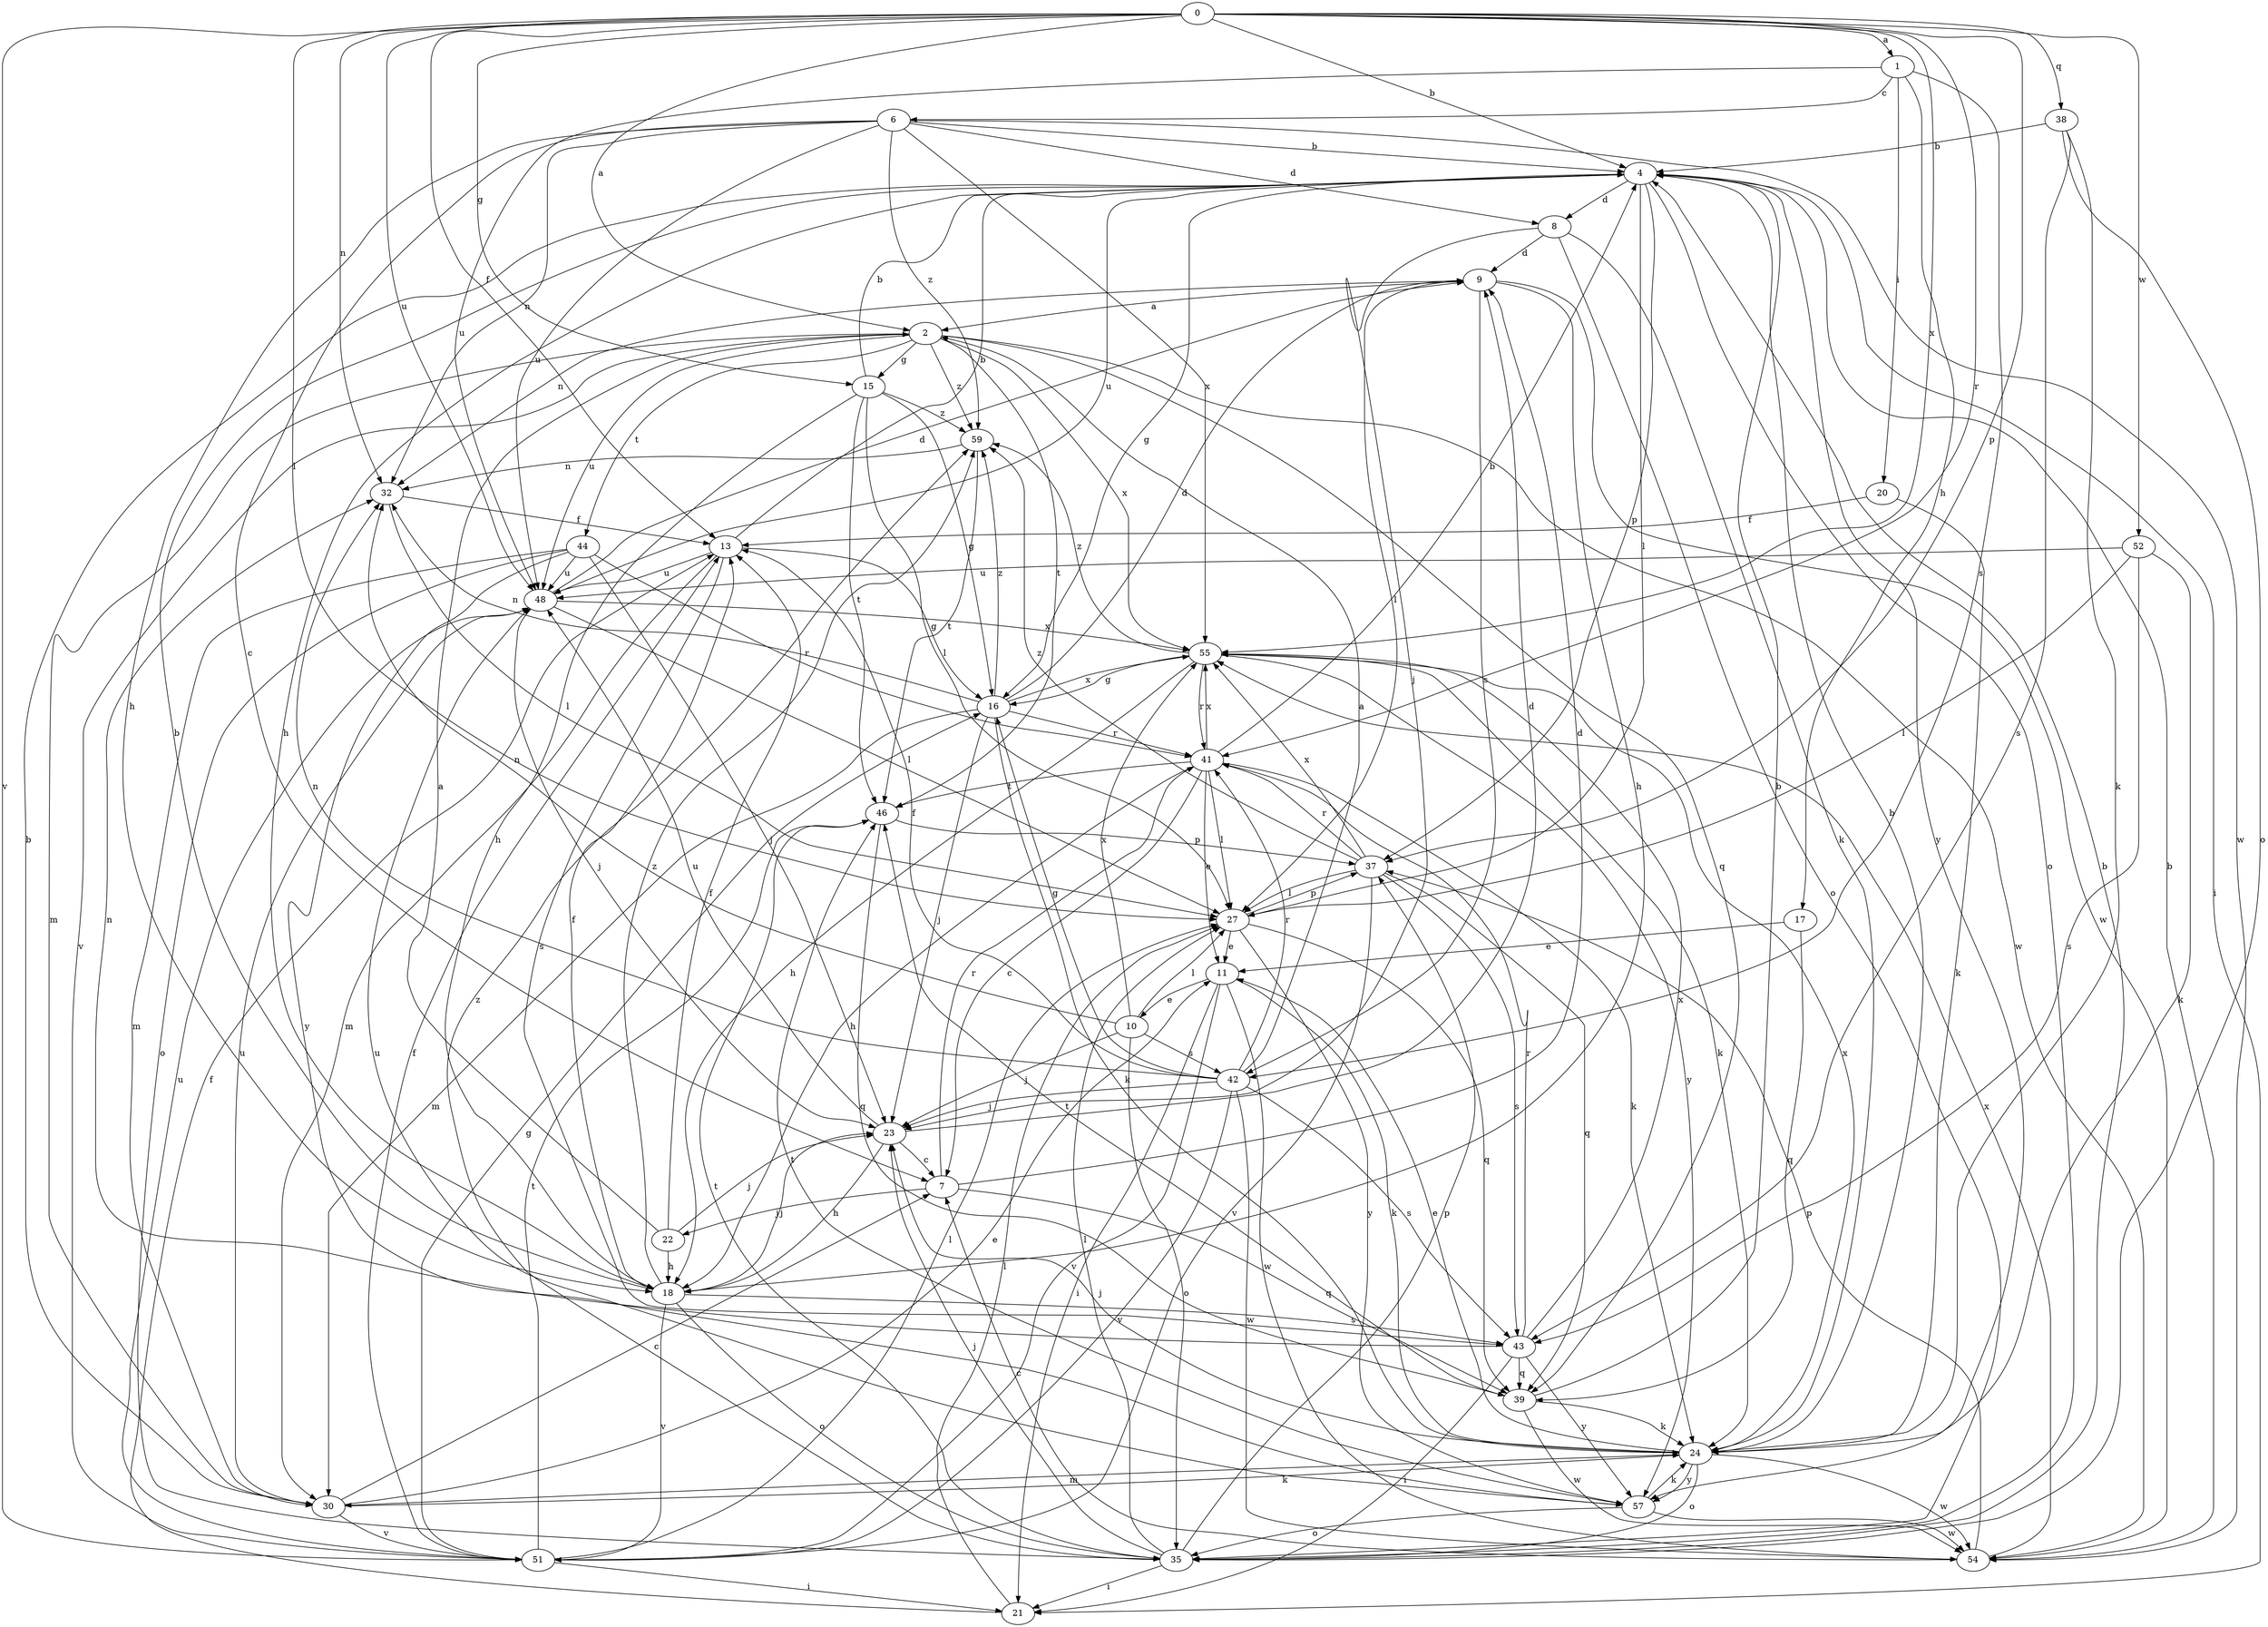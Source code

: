 strict digraph  {
0;
1;
2;
4;
6;
7;
8;
9;
10;
11;
13;
15;
16;
17;
18;
20;
21;
22;
23;
24;
27;
30;
32;
35;
37;
38;
39;
41;
42;
43;
44;
46;
48;
51;
52;
54;
55;
57;
59;
0 -> 1  [label=a];
0 -> 2  [label=a];
0 -> 4  [label=b];
0 -> 13  [label=f];
0 -> 15  [label=g];
0 -> 27  [label=l];
0 -> 32  [label=n];
0 -> 37  [label=p];
0 -> 38  [label=q];
0 -> 41  [label=r];
0 -> 48  [label=u];
0 -> 51  [label=v];
0 -> 52  [label=w];
0 -> 55  [label=x];
1 -> 6  [label=c];
1 -> 17  [label=h];
1 -> 20  [label=i];
1 -> 42  [label=s];
1 -> 48  [label=u];
2 -> 15  [label=g];
2 -> 30  [label=m];
2 -> 39  [label=q];
2 -> 44  [label=t];
2 -> 46  [label=t];
2 -> 48  [label=u];
2 -> 51  [label=v];
2 -> 54  [label=w];
2 -> 55  [label=x];
2 -> 59  [label=z];
4 -> 8  [label=d];
4 -> 16  [label=g];
4 -> 18  [label=h];
4 -> 21  [label=i];
4 -> 27  [label=l];
4 -> 35  [label=o];
4 -> 37  [label=p];
4 -> 48  [label=u];
4 -> 57  [label=y];
6 -> 4  [label=b];
6 -> 7  [label=c];
6 -> 8  [label=d];
6 -> 18  [label=h];
6 -> 32  [label=n];
6 -> 48  [label=u];
6 -> 54  [label=w];
6 -> 55  [label=x];
6 -> 59  [label=z];
7 -> 9  [label=d];
7 -> 22  [label=j];
7 -> 39  [label=q];
7 -> 41  [label=r];
8 -> 9  [label=d];
8 -> 23  [label=j];
8 -> 24  [label=k];
8 -> 35  [label=o];
9 -> 2  [label=a];
9 -> 18  [label=h];
9 -> 27  [label=l];
9 -> 32  [label=n];
9 -> 42  [label=s];
9 -> 54  [label=w];
10 -> 23  [label=j];
10 -> 27  [label=l];
10 -> 32  [label=n];
10 -> 35  [label=o];
10 -> 42  [label=s];
10 -> 55  [label=x];
11 -> 10  [label=e];
11 -> 21  [label=i];
11 -> 24  [label=k];
11 -> 51  [label=v];
11 -> 54  [label=w];
13 -> 4  [label=b];
13 -> 16  [label=g];
13 -> 30  [label=m];
13 -> 43  [label=s];
13 -> 48  [label=u];
15 -> 4  [label=b];
15 -> 16  [label=g];
15 -> 18  [label=h];
15 -> 27  [label=l];
15 -> 46  [label=t];
15 -> 59  [label=z];
16 -> 9  [label=d];
16 -> 23  [label=j];
16 -> 24  [label=k];
16 -> 30  [label=m];
16 -> 32  [label=n];
16 -> 41  [label=r];
16 -> 55  [label=x];
16 -> 59  [label=z];
17 -> 11  [label=e];
17 -> 39  [label=q];
18 -> 4  [label=b];
18 -> 13  [label=f];
18 -> 23  [label=j];
18 -> 35  [label=o];
18 -> 43  [label=s];
18 -> 51  [label=v];
18 -> 59  [label=z];
20 -> 13  [label=f];
20 -> 24  [label=k];
21 -> 13  [label=f];
21 -> 27  [label=l];
22 -> 2  [label=a];
22 -> 13  [label=f];
22 -> 18  [label=h];
22 -> 23  [label=j];
23 -> 7  [label=c];
23 -> 9  [label=d];
23 -> 18  [label=h];
23 -> 48  [label=u];
24 -> 4  [label=b];
24 -> 11  [label=e];
24 -> 23  [label=j];
24 -> 30  [label=m];
24 -> 35  [label=o];
24 -> 54  [label=w];
24 -> 55  [label=x];
24 -> 57  [label=y];
27 -> 11  [label=e];
27 -> 37  [label=p];
27 -> 39  [label=q];
27 -> 57  [label=y];
30 -> 4  [label=b];
30 -> 7  [label=c];
30 -> 11  [label=e];
30 -> 24  [label=k];
30 -> 48  [label=u];
30 -> 51  [label=v];
32 -> 13  [label=f];
32 -> 27  [label=l];
35 -> 4  [label=b];
35 -> 21  [label=i];
35 -> 23  [label=j];
35 -> 27  [label=l];
35 -> 37  [label=p];
35 -> 46  [label=t];
35 -> 59  [label=z];
37 -> 27  [label=l];
37 -> 39  [label=q];
37 -> 41  [label=r];
37 -> 43  [label=s];
37 -> 51  [label=v];
37 -> 55  [label=x];
37 -> 59  [label=z];
38 -> 4  [label=b];
38 -> 24  [label=k];
38 -> 35  [label=o];
38 -> 43  [label=s];
39 -> 4  [label=b];
39 -> 24  [label=k];
39 -> 46  [label=t];
39 -> 54  [label=w];
41 -> 4  [label=b];
41 -> 7  [label=c];
41 -> 11  [label=e];
41 -> 18  [label=h];
41 -> 24  [label=k];
41 -> 27  [label=l];
41 -> 46  [label=t];
41 -> 55  [label=x];
42 -> 2  [label=a];
42 -> 13  [label=f];
42 -> 16  [label=g];
42 -> 23  [label=j];
42 -> 32  [label=n];
42 -> 41  [label=r];
42 -> 43  [label=s];
42 -> 51  [label=v];
42 -> 54  [label=w];
43 -> 21  [label=i];
43 -> 32  [label=n];
43 -> 39  [label=q];
43 -> 41  [label=r];
43 -> 55  [label=x];
43 -> 57  [label=y];
44 -> 23  [label=j];
44 -> 30  [label=m];
44 -> 35  [label=o];
44 -> 41  [label=r];
44 -> 48  [label=u];
44 -> 57  [label=y];
46 -> 37  [label=p];
46 -> 39  [label=q];
48 -> 9  [label=d];
48 -> 23  [label=j];
48 -> 27  [label=l];
48 -> 55  [label=x];
51 -> 13  [label=f];
51 -> 16  [label=g];
51 -> 21  [label=i];
51 -> 27  [label=l];
51 -> 46  [label=t];
51 -> 48  [label=u];
52 -> 24  [label=k];
52 -> 27  [label=l];
52 -> 43  [label=s];
52 -> 48  [label=u];
54 -> 4  [label=b];
54 -> 7  [label=c];
54 -> 37  [label=p];
54 -> 55  [label=x];
55 -> 16  [label=g];
55 -> 18  [label=h];
55 -> 24  [label=k];
55 -> 41  [label=r];
55 -> 57  [label=y];
55 -> 59  [label=z];
57 -> 24  [label=k];
57 -> 35  [label=o];
57 -> 46  [label=t];
57 -> 48  [label=u];
57 -> 54  [label=w];
59 -> 32  [label=n];
59 -> 46  [label=t];
}
